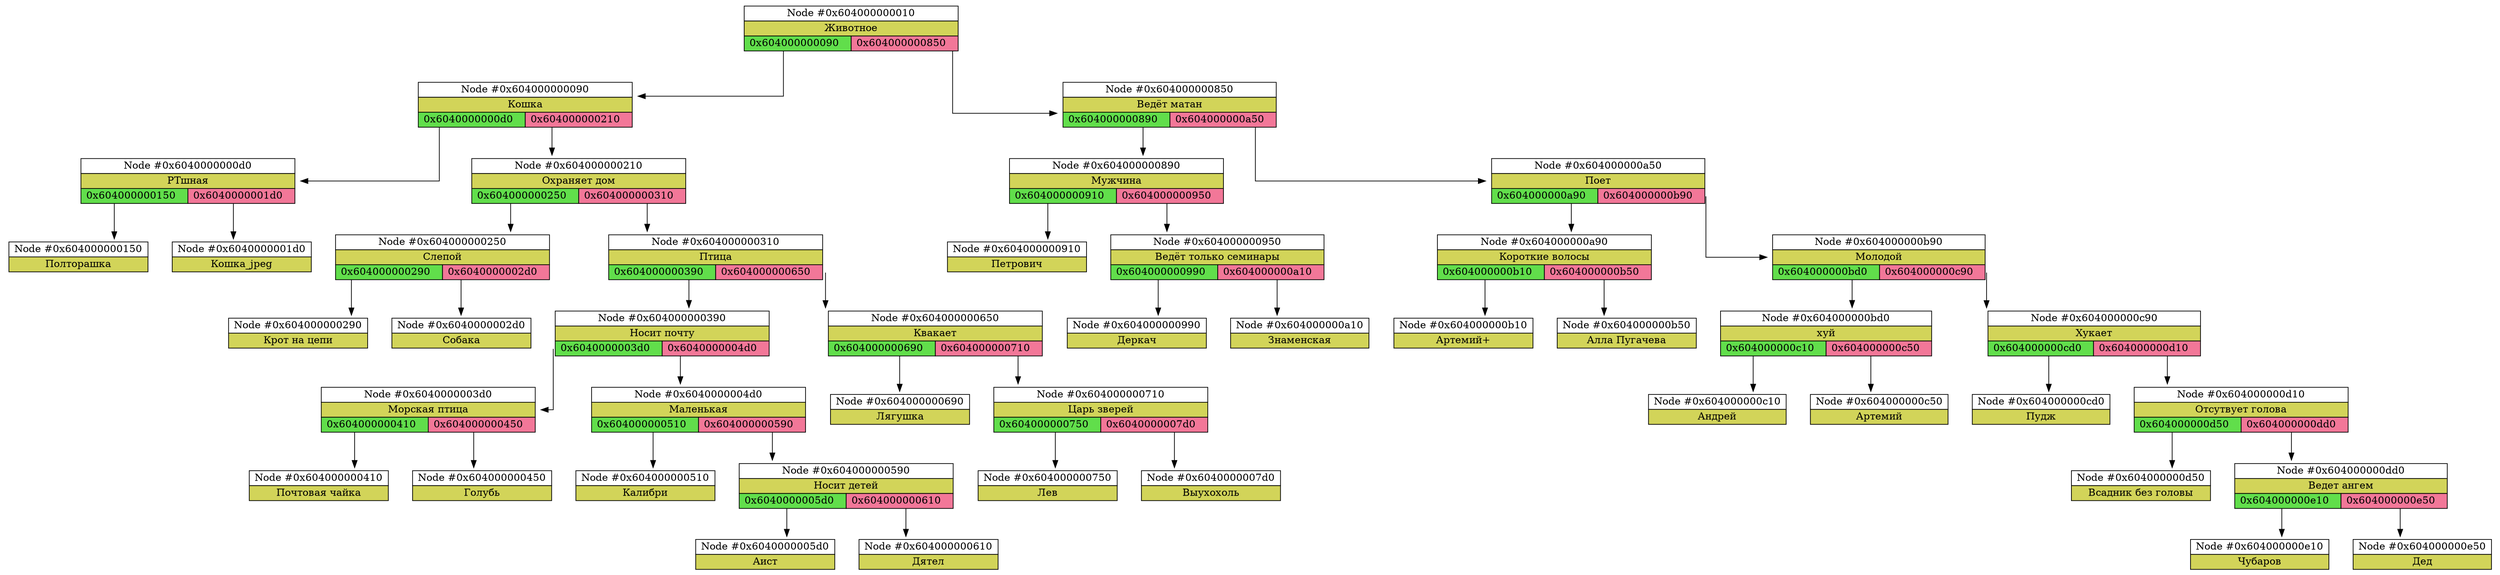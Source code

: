 digraph {
    rankdir = VR
    graph [splines = ortho];
    bgcolor = "white";
    node [shape = "plaintext", style = "solid"];

                    node_0x604000000010
                    [
                        label=
                        <
                        <table border="0" cellborder="1" cellspacing="0">
                            <tr>
                                <td colspan="2"> Node #0x604000000010 </td>
                            </tr>
                            <tr>
                                <td colspan="2" bgcolor = "#d2d459"> Животное </td>
                            </tr>
                            <tr>
                                <td bgcolor = "#61de4b" port="left" > 0x604000000090   </td>
                                <td bgcolor = "#f27798" port="right"> 0x604000000850   </td>
                            </tr>
                        </table>
                        >
                    ]
                    

                    node_0x604000000090
                    [
                        label=
                        <
                        <table border="0" cellborder="1" cellspacing="0">
                            <tr>
                                <td colspan="2"> Node #0x604000000090 </td>
                            </tr>
                            <tr>
                                <td colspan="2" bgcolor = "#d2d459"> Кошка </td>
                            </tr>
                            <tr>
                                <td bgcolor = "#61de4b" port="left" > 0x6040000000d0   </td>
                                <td bgcolor = "#f27798" port="right"> 0x604000000210   </td>
                            </tr>
                        </table>
                        >
                    ]
                    
                    node_0x604000000010:<left> -> node_0x604000000090;

                    node_0x6040000000d0
                    [
                        label=
                        <
                        <table border="0" cellborder="1" cellspacing="0">
                            <tr>
                                <td colspan="2"> Node #0x6040000000d0 </td>
                            </tr>
                            <tr>
                                <td colspan="2" bgcolor = "#d2d459"> РТшная </td>
                            </tr>
                            <tr>
                                <td bgcolor = "#61de4b" port="left" > 0x604000000150   </td>
                                <td bgcolor = "#f27798" port="right"> 0x6040000001d0   </td>
                            </tr>
                        </table>
                        >
                    ]
                    
                    node_0x604000000090:<left> -> node_0x6040000000d0;

                    node_0x604000000150
                    [
                        label=
                        <
                        <table border="0" cellborder="1" cellspacing="0">
                            <tr>
                                <td colspan="2"> Node #0x604000000150 </td>
                            </tr>
                            <tr>
                                <td colspan="2" bgcolor = "#d2d459"> Полторашка </td>
                            </tr>
                        </table>
                        >
                    ]
                    
                    node_0x6040000000d0:<left> -> node_0x604000000150;

                    node_0x6040000001d0
                    [
                        label=
                        <
                        <table border="0" cellborder="1" cellspacing="0">
                            <tr>
                                <td colspan="2"> Node #0x6040000001d0 </td>
                            </tr>
                            <tr>
                                <td colspan="2" bgcolor = "#d2d459"> Кошка_jpeg </td>
                            </tr>
                        </table>
                        >
                    ]
                    
                    node_0x6040000000d0:<right> -> node_0x6040000001d0;

                    node_0x604000000210
                    [
                        label=
                        <
                        <table border="0" cellborder="1" cellspacing="0">
                            <tr>
                                <td colspan="2"> Node #0x604000000210 </td>
                            </tr>
                            <tr>
                                <td colspan="2" bgcolor = "#d2d459"> Охраняет дом </td>
                            </tr>
                            <tr>
                                <td bgcolor = "#61de4b" port="left" > 0x604000000250   </td>
                                <td bgcolor = "#f27798" port="right"> 0x604000000310   </td>
                            </tr>
                        </table>
                        >
                    ]
                    
                    node_0x604000000090:<right> -> node_0x604000000210;

                    node_0x604000000250
                    [
                        label=
                        <
                        <table border="0" cellborder="1" cellspacing="0">
                            <tr>
                                <td colspan="2"> Node #0x604000000250 </td>
                            </tr>
                            <tr>
                                <td colspan="2" bgcolor = "#d2d459"> Слепой </td>
                            </tr>
                            <tr>
                                <td bgcolor = "#61de4b" port="left" > 0x604000000290   </td>
                                <td bgcolor = "#f27798" port="right"> 0x6040000002d0   </td>
                            </tr>
                        </table>
                        >
                    ]
                    
                    node_0x604000000210:<left> -> node_0x604000000250;

                    node_0x604000000290
                    [
                        label=
                        <
                        <table border="0" cellborder="1" cellspacing="0">
                            <tr>
                                <td colspan="2"> Node #0x604000000290 </td>
                            </tr>
                            <tr>
                                <td colspan="2" bgcolor = "#d2d459"> Крот на цепи </td>
                            </tr>
                        </table>
                        >
                    ]
                    
                    node_0x604000000250:<left> -> node_0x604000000290;

                    node_0x6040000002d0
                    [
                        label=
                        <
                        <table border="0" cellborder="1" cellspacing="0">
                            <tr>
                                <td colspan="2"> Node #0x6040000002d0 </td>
                            </tr>
                            <tr>
                                <td colspan="2" bgcolor = "#d2d459"> Собака </td>
                            </tr>
                        </table>
                        >
                    ]
                    
                    node_0x604000000250:<right> -> node_0x6040000002d0;

                    node_0x604000000310
                    [
                        label=
                        <
                        <table border="0" cellborder="1" cellspacing="0">
                            <tr>
                                <td colspan="2"> Node #0x604000000310 </td>
                            </tr>
                            <tr>
                                <td colspan="2" bgcolor = "#d2d459"> Птица </td>
                            </tr>
                            <tr>
                                <td bgcolor = "#61de4b" port="left" > 0x604000000390   </td>
                                <td bgcolor = "#f27798" port="right"> 0x604000000650   </td>
                            </tr>
                        </table>
                        >
                    ]
                    
                    node_0x604000000210:<right> -> node_0x604000000310;

                    node_0x604000000390
                    [
                        label=
                        <
                        <table border="0" cellborder="1" cellspacing="0">
                            <tr>
                                <td colspan="2"> Node #0x604000000390 </td>
                            </tr>
                            <tr>
                                <td colspan="2" bgcolor = "#d2d459"> Носит почту </td>
                            </tr>
                            <tr>
                                <td bgcolor = "#61de4b" port="left" > 0x6040000003d0   </td>
                                <td bgcolor = "#f27798" port="right"> 0x6040000004d0   </td>
                            </tr>
                        </table>
                        >
                    ]
                    
                    node_0x604000000310:<left> -> node_0x604000000390;

                    node_0x6040000003d0
                    [
                        label=
                        <
                        <table border="0" cellborder="1" cellspacing="0">
                            <tr>
                                <td colspan="2"> Node #0x6040000003d0 </td>
                            </tr>
                            <tr>
                                <td colspan="2" bgcolor = "#d2d459"> Морская птица </td>
                            </tr>
                            <tr>
                                <td bgcolor = "#61de4b" port="left" > 0x604000000410   </td>
                                <td bgcolor = "#f27798" port="right"> 0x604000000450   </td>
                            </tr>
                        </table>
                        >
                    ]
                    
                    node_0x604000000390:<left> -> node_0x6040000003d0;

                    node_0x604000000410
                    [
                        label=
                        <
                        <table border="0" cellborder="1" cellspacing="0">
                            <tr>
                                <td colspan="2"> Node #0x604000000410 </td>
                            </tr>
                            <tr>
                                <td colspan="2" bgcolor = "#d2d459"> Почтовая чайка </td>
                            </tr>
                        </table>
                        >
                    ]
                    
                    node_0x6040000003d0:<left> -> node_0x604000000410;

                    node_0x604000000450
                    [
                        label=
                        <
                        <table border="0" cellborder="1" cellspacing="0">
                            <tr>
                                <td colspan="2"> Node #0x604000000450 </td>
                            </tr>
                            <tr>
                                <td colspan="2" bgcolor = "#d2d459"> Голубь </td>
                            </tr>
                        </table>
                        >
                    ]
                    
                    node_0x6040000003d0:<right> -> node_0x604000000450;

                    node_0x6040000004d0
                    [
                        label=
                        <
                        <table border="0" cellborder="1" cellspacing="0">
                            <tr>
                                <td colspan="2"> Node #0x6040000004d0 </td>
                            </tr>
                            <tr>
                                <td colspan="2" bgcolor = "#d2d459"> Маленькая </td>
                            </tr>
                            <tr>
                                <td bgcolor = "#61de4b" port="left" > 0x604000000510   </td>
                                <td bgcolor = "#f27798" port="right"> 0x604000000590   </td>
                            </tr>
                        </table>
                        >
                    ]
                    
                    node_0x604000000390:<right> -> node_0x6040000004d0;

                    node_0x604000000510
                    [
                        label=
                        <
                        <table border="0" cellborder="1" cellspacing="0">
                            <tr>
                                <td colspan="2"> Node #0x604000000510 </td>
                            </tr>
                            <tr>
                                <td colspan="2" bgcolor = "#d2d459"> Калибри </td>
                            </tr>
                        </table>
                        >
                    ]
                    
                    node_0x6040000004d0:<left> -> node_0x604000000510;

                    node_0x604000000590
                    [
                        label=
                        <
                        <table border="0" cellborder="1" cellspacing="0">
                            <tr>
                                <td colspan="2"> Node #0x604000000590 </td>
                            </tr>
                            <tr>
                                <td colspan="2" bgcolor = "#d2d459"> Носит детей </td>
                            </tr>
                            <tr>
                                <td bgcolor = "#61de4b" port="left" > 0x6040000005d0   </td>
                                <td bgcolor = "#f27798" port="right"> 0x604000000610   </td>
                            </tr>
                        </table>
                        >
                    ]
                    
                    node_0x6040000004d0:<right> -> node_0x604000000590;

                    node_0x6040000005d0
                    [
                        label=
                        <
                        <table border="0" cellborder="1" cellspacing="0">
                            <tr>
                                <td colspan="2"> Node #0x6040000005d0 </td>
                            </tr>
                            <tr>
                                <td colspan="2" bgcolor = "#d2d459"> Аист </td>
                            </tr>
                        </table>
                        >
                    ]
                    
                    node_0x604000000590:<left> -> node_0x6040000005d0;

                    node_0x604000000610
                    [
                        label=
                        <
                        <table border="0" cellborder="1" cellspacing="0">
                            <tr>
                                <td colspan="2"> Node #0x604000000610 </td>
                            </tr>
                            <tr>
                                <td colspan="2" bgcolor = "#d2d459"> Дятел </td>
                            </tr>
                        </table>
                        >
                    ]
                    
                    node_0x604000000590:<right> -> node_0x604000000610;

                    node_0x604000000650
                    [
                        label=
                        <
                        <table border="0" cellborder="1" cellspacing="0">
                            <tr>
                                <td colspan="2"> Node #0x604000000650 </td>
                            </tr>
                            <tr>
                                <td colspan="2" bgcolor = "#d2d459"> Квакает </td>
                            </tr>
                            <tr>
                                <td bgcolor = "#61de4b" port="left" > 0x604000000690   </td>
                                <td bgcolor = "#f27798" port="right"> 0x604000000710   </td>
                            </tr>
                        </table>
                        >
                    ]
                    
                    node_0x604000000310:<right> -> node_0x604000000650;

                    node_0x604000000690
                    [
                        label=
                        <
                        <table border="0" cellborder="1" cellspacing="0">
                            <tr>
                                <td colspan="2"> Node #0x604000000690 </td>
                            </tr>
                            <tr>
                                <td colspan="2" bgcolor = "#d2d459"> Лягушка </td>
                            </tr>
                        </table>
                        >
                    ]
                    
                    node_0x604000000650:<left> -> node_0x604000000690;

                    node_0x604000000710
                    [
                        label=
                        <
                        <table border="0" cellborder="1" cellspacing="0">
                            <tr>
                                <td colspan="2"> Node #0x604000000710 </td>
                            </tr>
                            <tr>
                                <td colspan="2" bgcolor = "#d2d459"> Царь зверей </td>
                            </tr>
                            <tr>
                                <td bgcolor = "#61de4b" port="left" > 0x604000000750   </td>
                                <td bgcolor = "#f27798" port="right"> 0x6040000007d0   </td>
                            </tr>
                        </table>
                        >
                    ]
                    
                    node_0x604000000650:<right> -> node_0x604000000710;

                    node_0x604000000750
                    [
                        label=
                        <
                        <table border="0" cellborder="1" cellspacing="0">
                            <tr>
                                <td colspan="2"> Node #0x604000000750 </td>
                            </tr>
                            <tr>
                                <td colspan="2" bgcolor = "#d2d459"> Лев </td>
                            </tr>
                        </table>
                        >
                    ]
                    
                    node_0x604000000710:<left> -> node_0x604000000750;

                    node_0x6040000007d0
                    [
                        label=
                        <
                        <table border="0" cellborder="1" cellspacing="0">
                            <tr>
                                <td colspan="2"> Node #0x6040000007d0 </td>
                            </tr>
                            <tr>
                                <td colspan="2" bgcolor = "#d2d459"> Выухохоль </td>
                            </tr>
                        </table>
                        >
                    ]
                    
                    node_0x604000000710:<right> -> node_0x6040000007d0;

                    node_0x604000000850
                    [
                        label=
                        <
                        <table border="0" cellborder="1" cellspacing="0">
                            <tr>
                                <td colspan="2"> Node #0x604000000850 </td>
                            </tr>
                            <tr>
                                <td colspan="2" bgcolor = "#d2d459"> Ведёт матан </td>
                            </tr>
                            <tr>
                                <td bgcolor = "#61de4b" port="left" > 0x604000000890   </td>
                                <td bgcolor = "#f27798" port="right"> 0x604000000a50   </td>
                            </tr>
                        </table>
                        >
                    ]
                    
                    node_0x604000000010:<right> -> node_0x604000000850;

                    node_0x604000000890
                    [
                        label=
                        <
                        <table border="0" cellborder="1" cellspacing="0">
                            <tr>
                                <td colspan="2"> Node #0x604000000890 </td>
                            </tr>
                            <tr>
                                <td colspan="2" bgcolor = "#d2d459"> Мужчина </td>
                            </tr>
                            <tr>
                                <td bgcolor = "#61de4b" port="left" > 0x604000000910   </td>
                                <td bgcolor = "#f27798" port="right"> 0x604000000950   </td>
                            </tr>
                        </table>
                        >
                    ]
                    
                    node_0x604000000850:<left> -> node_0x604000000890;

                    node_0x604000000910
                    [
                        label=
                        <
                        <table border="0" cellborder="1" cellspacing="0">
                            <tr>
                                <td colspan="2"> Node #0x604000000910 </td>
                            </tr>
                            <tr>
                                <td colspan="2" bgcolor = "#d2d459"> Петрович </td>
                            </tr>
                        </table>
                        >
                    ]
                    
                    node_0x604000000890:<left> -> node_0x604000000910;

                    node_0x604000000950
                    [
                        label=
                        <
                        <table border="0" cellborder="1" cellspacing="0">
                            <tr>
                                <td colspan="2"> Node #0x604000000950 </td>
                            </tr>
                            <tr>
                                <td colspan="2" bgcolor = "#d2d459"> Ведёт только семинары </td>
                            </tr>
                            <tr>
                                <td bgcolor = "#61de4b" port="left" > 0x604000000990   </td>
                                <td bgcolor = "#f27798" port="right"> 0x604000000a10   </td>
                            </tr>
                        </table>
                        >
                    ]
                    
                    node_0x604000000890:<right> -> node_0x604000000950;

                    node_0x604000000990
                    [
                        label=
                        <
                        <table border="0" cellborder="1" cellspacing="0">
                            <tr>
                                <td colspan="2"> Node #0x604000000990 </td>
                            </tr>
                            <tr>
                                <td colspan="2" bgcolor = "#d2d459"> Деркач </td>
                            </tr>
                        </table>
                        >
                    ]
                    
                    node_0x604000000950:<left> -> node_0x604000000990;

                    node_0x604000000a10
                    [
                        label=
                        <
                        <table border="0" cellborder="1" cellspacing="0">
                            <tr>
                                <td colspan="2"> Node #0x604000000a10 </td>
                            </tr>
                            <tr>
                                <td colspan="2" bgcolor = "#d2d459"> Знаменская </td>
                            </tr>
                        </table>
                        >
                    ]
                    
                    node_0x604000000950:<right> -> node_0x604000000a10;

                    node_0x604000000a50
                    [
                        label=
                        <
                        <table border="0" cellborder="1" cellspacing="0">
                            <tr>
                                <td colspan="2"> Node #0x604000000a50 </td>
                            </tr>
                            <tr>
                                <td colspan="2" bgcolor = "#d2d459"> Поет </td>
                            </tr>
                            <tr>
                                <td bgcolor = "#61de4b" port="left" > 0x604000000a90   </td>
                                <td bgcolor = "#f27798" port="right"> 0x604000000b90   </td>
                            </tr>
                        </table>
                        >
                    ]
                    
                    node_0x604000000850:<right> -> node_0x604000000a50;

                    node_0x604000000a90
                    [
                        label=
                        <
                        <table border="0" cellborder="1" cellspacing="0">
                            <tr>
                                <td colspan="2"> Node #0x604000000a90 </td>
                            </tr>
                            <tr>
                                <td colspan="2" bgcolor = "#d2d459"> Короткие волосы </td>
                            </tr>
                            <tr>
                                <td bgcolor = "#61de4b" port="left" > 0x604000000b10   </td>
                                <td bgcolor = "#f27798" port="right"> 0x604000000b50   </td>
                            </tr>
                        </table>
                        >
                    ]
                    
                    node_0x604000000a50:<left> -> node_0x604000000a90;

                    node_0x604000000b10
                    [
                        label=
                        <
                        <table border="0" cellborder="1" cellspacing="0">
                            <tr>
                                <td colspan="2"> Node #0x604000000b10 </td>
                            </tr>
                            <tr>
                                <td colspan="2" bgcolor = "#d2d459"> Артемий+ </td>
                            </tr>
                        </table>
                        >
                    ]
                    
                    node_0x604000000a90:<left> -> node_0x604000000b10;

                    node_0x604000000b50
                    [
                        label=
                        <
                        <table border="0" cellborder="1" cellspacing="0">
                            <tr>
                                <td colspan="2"> Node #0x604000000b50 </td>
                            </tr>
                            <tr>
                                <td colspan="2" bgcolor = "#d2d459"> Алла Пугачева </td>
                            </tr>
                        </table>
                        >
                    ]
                    
                    node_0x604000000a90:<right> -> node_0x604000000b50;

                    node_0x604000000b90
                    [
                        label=
                        <
                        <table border="0" cellborder="1" cellspacing="0">
                            <tr>
                                <td colspan="2"> Node #0x604000000b90 </td>
                            </tr>
                            <tr>
                                <td colspan="2" bgcolor = "#d2d459"> Молодой </td>
                            </tr>
                            <tr>
                                <td bgcolor = "#61de4b" port="left" > 0x604000000bd0   </td>
                                <td bgcolor = "#f27798" port="right"> 0x604000000c90   </td>
                            </tr>
                        </table>
                        >
                    ]
                    
                    node_0x604000000a50:<right> -> node_0x604000000b90;

                    node_0x604000000bd0
                    [
                        label=
                        <
                        <table border="0" cellborder="1" cellspacing="0">
                            <tr>
                                <td colspan="2"> Node #0x604000000bd0 </td>
                            </tr>
                            <tr>
                                <td colspan="2" bgcolor = "#d2d459"> хуй </td>
                            </tr>
                            <tr>
                                <td bgcolor = "#61de4b" port="left" > 0x604000000c10   </td>
                                <td bgcolor = "#f27798" port="right"> 0x604000000c50   </td>
                            </tr>
                        </table>
                        >
                    ]
                    
                    node_0x604000000b90:<left> -> node_0x604000000bd0;

                    node_0x604000000c10
                    [
                        label=
                        <
                        <table border="0" cellborder="1" cellspacing="0">
                            <tr>
                                <td colspan="2"> Node #0x604000000c10 </td>
                            </tr>
                            <tr>
                                <td colspan="2" bgcolor = "#d2d459"> Андрей </td>
                            </tr>
                        </table>
                        >
                    ]
                    
                    node_0x604000000bd0:<left> -> node_0x604000000c10;

                    node_0x604000000c50
                    [
                        label=
                        <
                        <table border="0" cellborder="1" cellspacing="0">
                            <tr>
                                <td colspan="2"> Node #0x604000000c50 </td>
                            </tr>
                            <tr>
                                <td colspan="2" bgcolor = "#d2d459"> Артемий </td>
                            </tr>
                        </table>
                        >
                    ]
                    
                    node_0x604000000bd0:<right> -> node_0x604000000c50;

                    node_0x604000000c90
                    [
                        label=
                        <
                        <table border="0" cellborder="1" cellspacing="0">
                            <tr>
                                <td colspan="2"> Node #0x604000000c90 </td>
                            </tr>
                            <tr>
                                <td colspan="2" bgcolor = "#d2d459"> Хукает </td>
                            </tr>
                            <tr>
                                <td bgcolor = "#61de4b" port="left" > 0x604000000cd0   </td>
                                <td bgcolor = "#f27798" port="right"> 0x604000000d10   </td>
                            </tr>
                        </table>
                        >
                    ]
                    
                    node_0x604000000b90:<right> -> node_0x604000000c90;

                    node_0x604000000cd0
                    [
                        label=
                        <
                        <table border="0" cellborder="1" cellspacing="0">
                            <tr>
                                <td colspan="2"> Node #0x604000000cd0 </td>
                            </tr>
                            <tr>
                                <td colspan="2" bgcolor = "#d2d459"> Пудж </td>
                            </tr>
                        </table>
                        >
                    ]
                    
                    node_0x604000000c90:<left> -> node_0x604000000cd0;

                    node_0x604000000d10
                    [
                        label=
                        <
                        <table border="0" cellborder="1" cellspacing="0">
                            <tr>
                                <td colspan="2"> Node #0x604000000d10 </td>
                            </tr>
                            <tr>
                                <td colspan="2" bgcolor = "#d2d459"> Отсутвует голова </td>
                            </tr>
                            <tr>
                                <td bgcolor = "#61de4b" port="left" > 0x604000000d50   </td>
                                <td bgcolor = "#f27798" port="right"> 0x604000000dd0   </td>
                            </tr>
                        </table>
                        >
                    ]
                    
                    node_0x604000000c90:<right> -> node_0x604000000d10;

                    node_0x604000000d50
                    [
                        label=
                        <
                        <table border="0" cellborder="1" cellspacing="0">
                            <tr>
                                <td colspan="2"> Node #0x604000000d50 </td>
                            </tr>
                            <tr>
                                <td colspan="2" bgcolor = "#d2d459"> Всадник без головы </td>
                            </tr>
                        </table>
                        >
                    ]
                    
                    node_0x604000000d10:<left> -> node_0x604000000d50;

                    node_0x604000000dd0
                    [
                        label=
                        <
                        <table border="0" cellborder="1" cellspacing="0">
                            <tr>
                                <td colspan="2"> Node #0x604000000dd0 </td>
                            </tr>
                            <tr>
                                <td colspan="2" bgcolor = "#d2d459"> Ведет ангем </td>
                            </tr>
                            <tr>
                                <td bgcolor = "#61de4b" port="left" > 0x604000000e10   </td>
                                <td bgcolor = "#f27798" port="right"> 0x604000000e50   </td>
                            </tr>
                        </table>
                        >
                    ]
                    
                    node_0x604000000d10:<right> -> node_0x604000000dd0;

                    node_0x604000000e10
                    [
                        label=
                        <
                        <table border="0" cellborder="1" cellspacing="0">
                            <tr>
                                <td colspan="2"> Node #0x604000000e10 </td>
                            </tr>
                            <tr>
                                <td colspan="2" bgcolor = "#d2d459"> Чубаров </td>
                            </tr>
                        </table>
                        >
                    ]
                    
                    node_0x604000000dd0:<left> -> node_0x604000000e10;

                    node_0x604000000e50
                    [
                        label=
                        <
                        <table border="0" cellborder="1" cellspacing="0">
                            <tr>
                                <td colspan="2"> Node #0x604000000e50 </td>
                            </tr>
                            <tr>
                                <td colspan="2" bgcolor = "#d2d459"> Дед </td>
                            </tr>
                        </table>
                        >
                    ]
                    
                    node_0x604000000dd0:<right> -> node_0x604000000e50;
}
